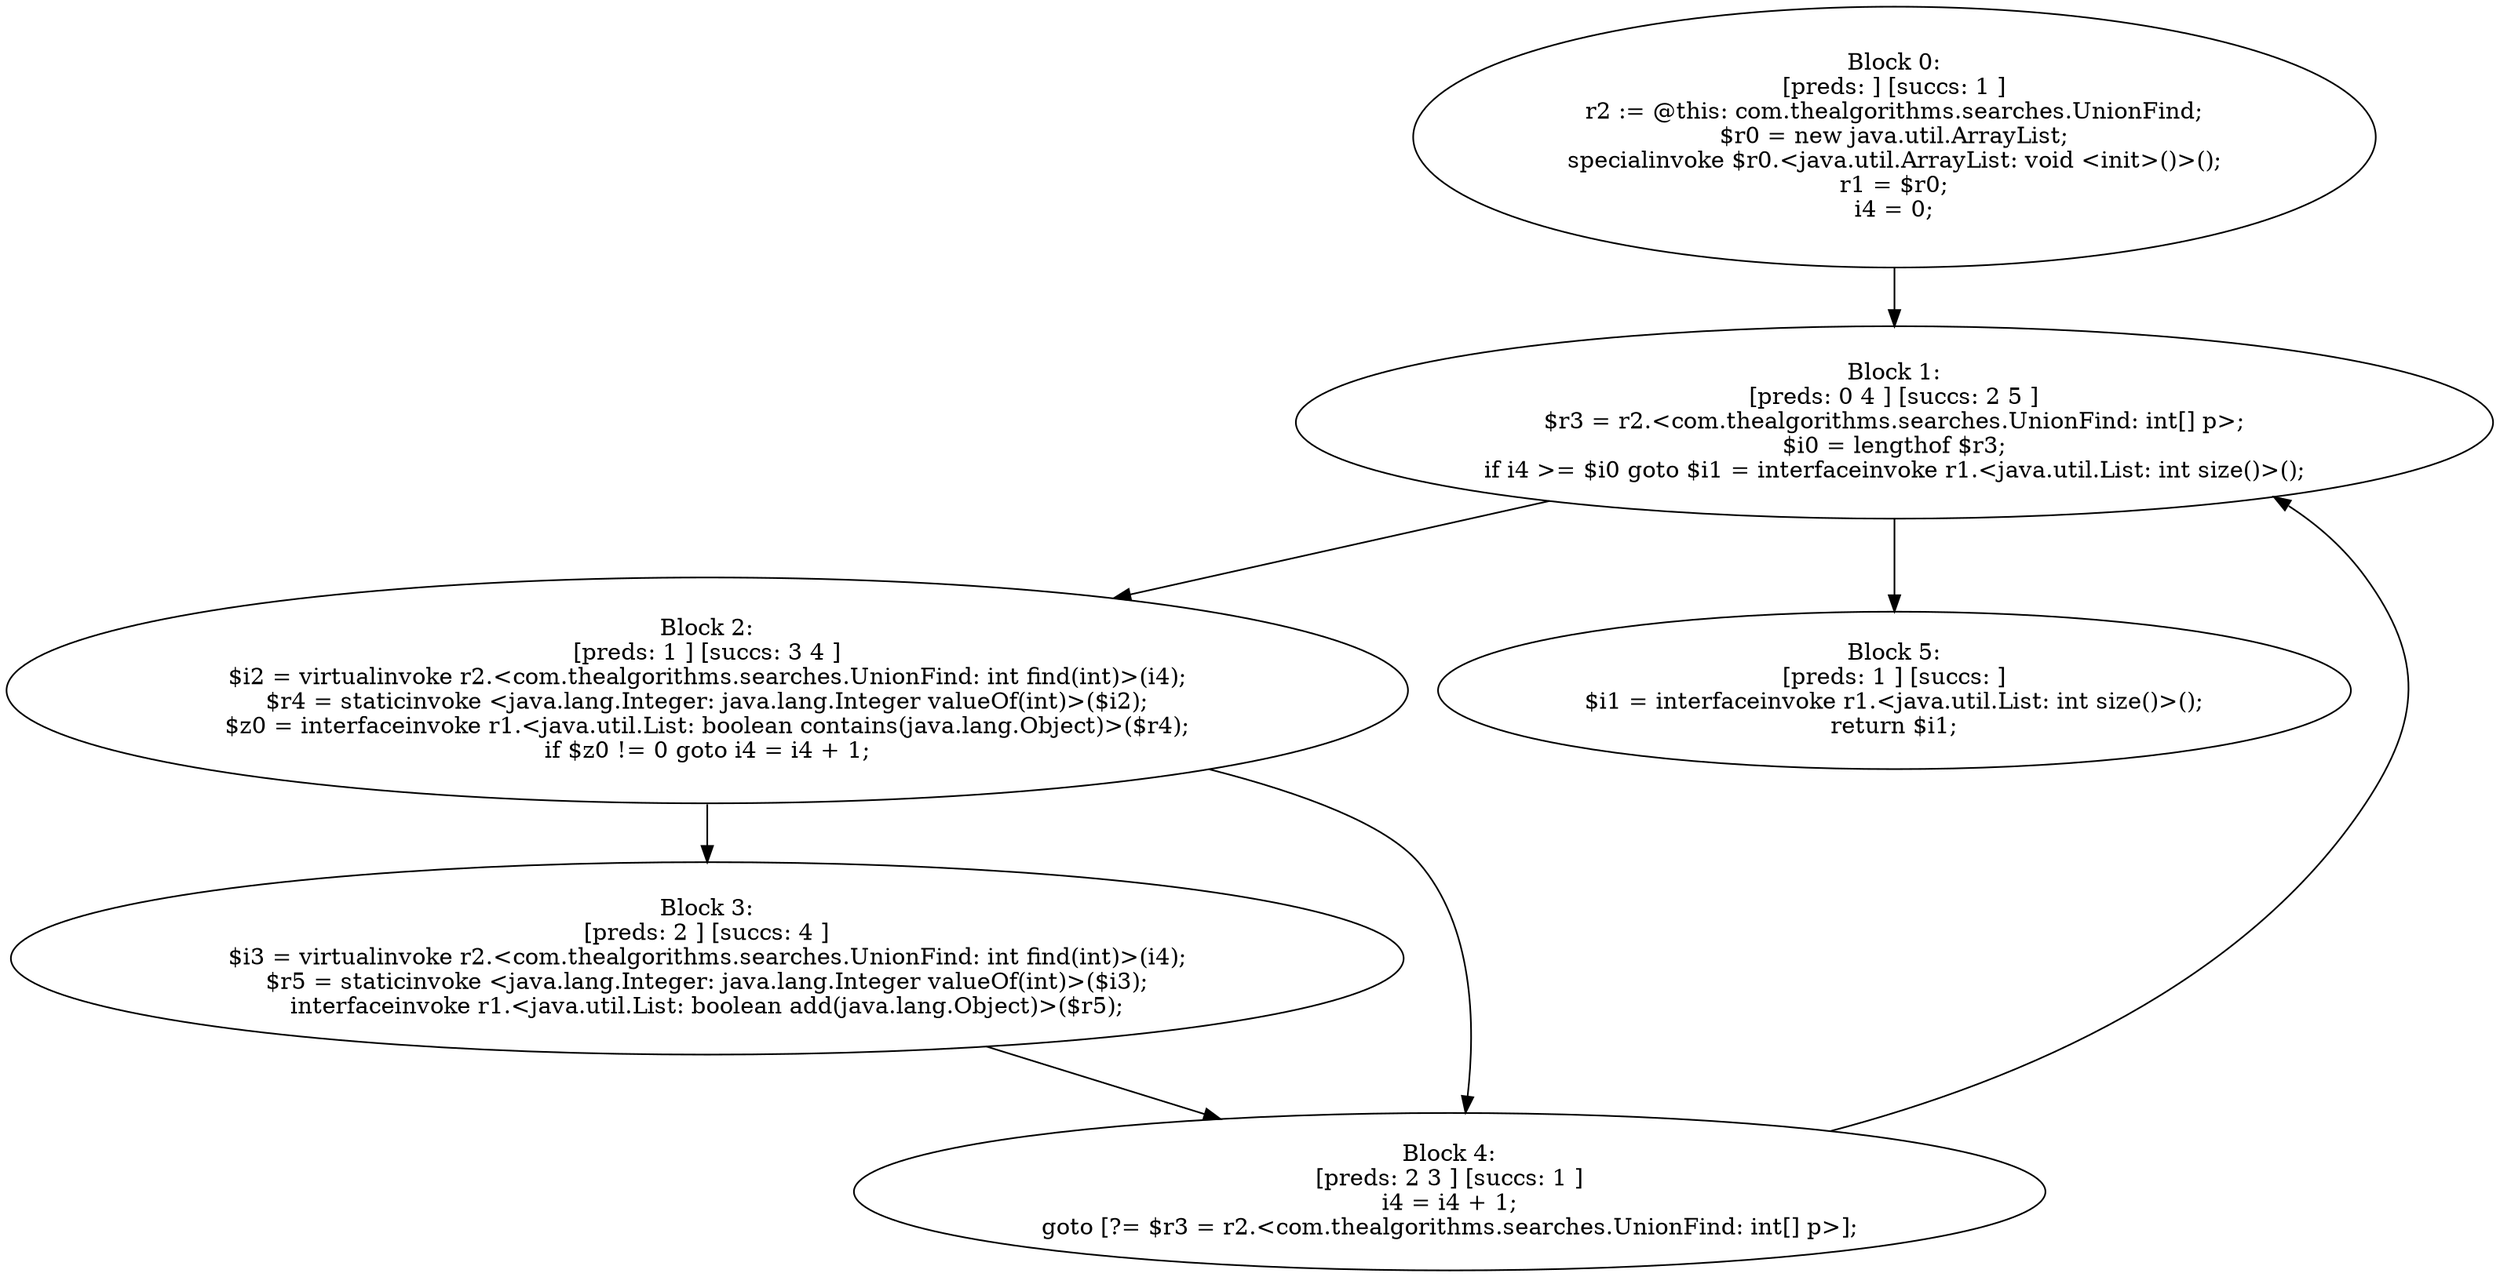digraph "unitGraph" {
    "Block 0:
[preds: ] [succs: 1 ]
r2 := @this: com.thealgorithms.searches.UnionFind;
$r0 = new java.util.ArrayList;
specialinvoke $r0.<java.util.ArrayList: void <init>()>();
r1 = $r0;
i4 = 0;
"
    "Block 1:
[preds: 0 4 ] [succs: 2 5 ]
$r3 = r2.<com.thealgorithms.searches.UnionFind: int[] p>;
$i0 = lengthof $r3;
if i4 >= $i0 goto $i1 = interfaceinvoke r1.<java.util.List: int size()>();
"
    "Block 2:
[preds: 1 ] [succs: 3 4 ]
$i2 = virtualinvoke r2.<com.thealgorithms.searches.UnionFind: int find(int)>(i4);
$r4 = staticinvoke <java.lang.Integer: java.lang.Integer valueOf(int)>($i2);
$z0 = interfaceinvoke r1.<java.util.List: boolean contains(java.lang.Object)>($r4);
if $z0 != 0 goto i4 = i4 + 1;
"
    "Block 3:
[preds: 2 ] [succs: 4 ]
$i3 = virtualinvoke r2.<com.thealgorithms.searches.UnionFind: int find(int)>(i4);
$r5 = staticinvoke <java.lang.Integer: java.lang.Integer valueOf(int)>($i3);
interfaceinvoke r1.<java.util.List: boolean add(java.lang.Object)>($r5);
"
    "Block 4:
[preds: 2 3 ] [succs: 1 ]
i4 = i4 + 1;
goto [?= $r3 = r2.<com.thealgorithms.searches.UnionFind: int[] p>];
"
    "Block 5:
[preds: 1 ] [succs: ]
$i1 = interfaceinvoke r1.<java.util.List: int size()>();
return $i1;
"
    "Block 0:
[preds: ] [succs: 1 ]
r2 := @this: com.thealgorithms.searches.UnionFind;
$r0 = new java.util.ArrayList;
specialinvoke $r0.<java.util.ArrayList: void <init>()>();
r1 = $r0;
i4 = 0;
"->"Block 1:
[preds: 0 4 ] [succs: 2 5 ]
$r3 = r2.<com.thealgorithms.searches.UnionFind: int[] p>;
$i0 = lengthof $r3;
if i4 >= $i0 goto $i1 = interfaceinvoke r1.<java.util.List: int size()>();
";
    "Block 1:
[preds: 0 4 ] [succs: 2 5 ]
$r3 = r2.<com.thealgorithms.searches.UnionFind: int[] p>;
$i0 = lengthof $r3;
if i4 >= $i0 goto $i1 = interfaceinvoke r1.<java.util.List: int size()>();
"->"Block 2:
[preds: 1 ] [succs: 3 4 ]
$i2 = virtualinvoke r2.<com.thealgorithms.searches.UnionFind: int find(int)>(i4);
$r4 = staticinvoke <java.lang.Integer: java.lang.Integer valueOf(int)>($i2);
$z0 = interfaceinvoke r1.<java.util.List: boolean contains(java.lang.Object)>($r4);
if $z0 != 0 goto i4 = i4 + 1;
";
    "Block 1:
[preds: 0 4 ] [succs: 2 5 ]
$r3 = r2.<com.thealgorithms.searches.UnionFind: int[] p>;
$i0 = lengthof $r3;
if i4 >= $i0 goto $i1 = interfaceinvoke r1.<java.util.List: int size()>();
"->"Block 5:
[preds: 1 ] [succs: ]
$i1 = interfaceinvoke r1.<java.util.List: int size()>();
return $i1;
";
    "Block 2:
[preds: 1 ] [succs: 3 4 ]
$i2 = virtualinvoke r2.<com.thealgorithms.searches.UnionFind: int find(int)>(i4);
$r4 = staticinvoke <java.lang.Integer: java.lang.Integer valueOf(int)>($i2);
$z0 = interfaceinvoke r1.<java.util.List: boolean contains(java.lang.Object)>($r4);
if $z0 != 0 goto i4 = i4 + 1;
"->"Block 3:
[preds: 2 ] [succs: 4 ]
$i3 = virtualinvoke r2.<com.thealgorithms.searches.UnionFind: int find(int)>(i4);
$r5 = staticinvoke <java.lang.Integer: java.lang.Integer valueOf(int)>($i3);
interfaceinvoke r1.<java.util.List: boolean add(java.lang.Object)>($r5);
";
    "Block 2:
[preds: 1 ] [succs: 3 4 ]
$i2 = virtualinvoke r2.<com.thealgorithms.searches.UnionFind: int find(int)>(i4);
$r4 = staticinvoke <java.lang.Integer: java.lang.Integer valueOf(int)>($i2);
$z0 = interfaceinvoke r1.<java.util.List: boolean contains(java.lang.Object)>($r4);
if $z0 != 0 goto i4 = i4 + 1;
"->"Block 4:
[preds: 2 3 ] [succs: 1 ]
i4 = i4 + 1;
goto [?= $r3 = r2.<com.thealgorithms.searches.UnionFind: int[] p>];
";
    "Block 3:
[preds: 2 ] [succs: 4 ]
$i3 = virtualinvoke r2.<com.thealgorithms.searches.UnionFind: int find(int)>(i4);
$r5 = staticinvoke <java.lang.Integer: java.lang.Integer valueOf(int)>($i3);
interfaceinvoke r1.<java.util.List: boolean add(java.lang.Object)>($r5);
"->"Block 4:
[preds: 2 3 ] [succs: 1 ]
i4 = i4 + 1;
goto [?= $r3 = r2.<com.thealgorithms.searches.UnionFind: int[] p>];
";
    "Block 4:
[preds: 2 3 ] [succs: 1 ]
i4 = i4 + 1;
goto [?= $r3 = r2.<com.thealgorithms.searches.UnionFind: int[] p>];
"->"Block 1:
[preds: 0 4 ] [succs: 2 5 ]
$r3 = r2.<com.thealgorithms.searches.UnionFind: int[] p>;
$i0 = lengthof $r3;
if i4 >= $i0 goto $i1 = interfaceinvoke r1.<java.util.List: int size()>();
";
}
